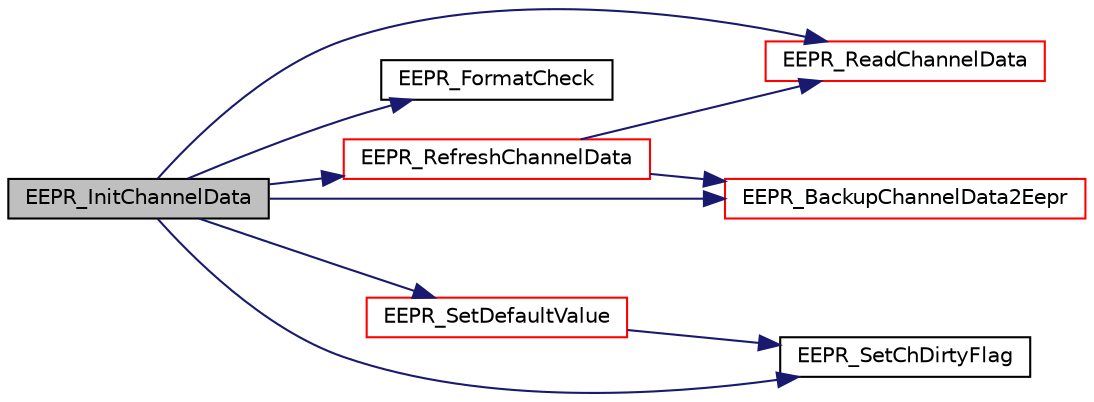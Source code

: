 digraph "EEPR_InitChannelData"
{
  edge [fontname="Helvetica",fontsize="10",labelfontname="Helvetica",labelfontsize="10"];
  node [fontname="Helvetica",fontsize="10",shape=record];
  rankdir="LR";
  Node223 [label="EEPR_InitChannelData",height=0.2,width=0.4,color="black", fillcolor="grey75", style="filled", fontcolor="black"];
  Node223 -> Node224 [color="midnightblue",fontsize="10",style="solid",fontname="Helvetica"];
  Node224 [label="EEPR_ReadChannelData",height=0.2,width=0.4,color="red", fillcolor="white", style="filled",URL="$eepr_8c.html#a7f5c064d10a65e3caae373059e6d30e3",tooltip="copys the data of one channel from eeprom into the bkpsrams "];
  Node223 -> Node248 [color="midnightblue",fontsize="10",style="solid",fontname="Helvetica"];
  Node248 [label="EEPR_FormatCheck",height=0.2,width=0.4,color="black", fillcolor="white", style="filled",URL="$eepr__cfg_8c.html#a201f101dd5a4b7654bc741474223d572"];
  Node223 -> Node249 [color="midnightblue",fontsize="10",style="solid",fontname="Helvetica"];
  Node249 [label="EEPR_SetDefaultValue",height=0.2,width=0.4,color="red", fillcolor="white", style="filled",URL="$eepr__cfg_8c.html#af9c4f7773244cbd5552ed3ca5cdd4ae5"];
  Node249 -> Node252 [color="midnightblue",fontsize="10",style="solid",fontname="Helvetica"];
  Node252 [label="EEPR_SetChDirtyFlag",height=0.2,width=0.4,color="black", fillcolor="white", style="filled",URL="$eepr__cfg_8c.html#a62ad4bbac7d8b92d7481346b31cf187d",tooltip="sets a dirty flag to indicate that the data of a channel have been changed "];
  Node223 -> Node253 [color="midnightblue",fontsize="10",style="solid",fontname="Helvetica"];
  Node253 [label="EEPR_BackupChannelData2Eepr",height=0.2,width=0.4,color="red", fillcolor="white", style="filled",URL="$eepr_8c.html#a7c5a68313b315c4d1fe54f8207a3fcc5",tooltip="copys the data of one channel from bkpsram into the eeprom "];
  Node223 -> Node252 [color="midnightblue",fontsize="10",style="solid",fontname="Helvetica"];
  Node223 -> Node255 [color="midnightblue",fontsize="10",style="solid",fontname="Helvetica"];
  Node255 [label="EEPR_RefreshChannelData",height=0.2,width=0.4,color="red", fillcolor="white", style="filled",URL="$eepr_8c.html#a8fe6b93853b3ce21a335df080d464b67",tooltip="handles the data exchange between eeprom and bkpsram checks if the bkpsram data are valid..."];
  Node255 -> Node253 [color="midnightblue",fontsize="10",style="solid",fontname="Helvetica"];
  Node255 -> Node224 [color="midnightblue",fontsize="10",style="solid",fontname="Helvetica"];
}
